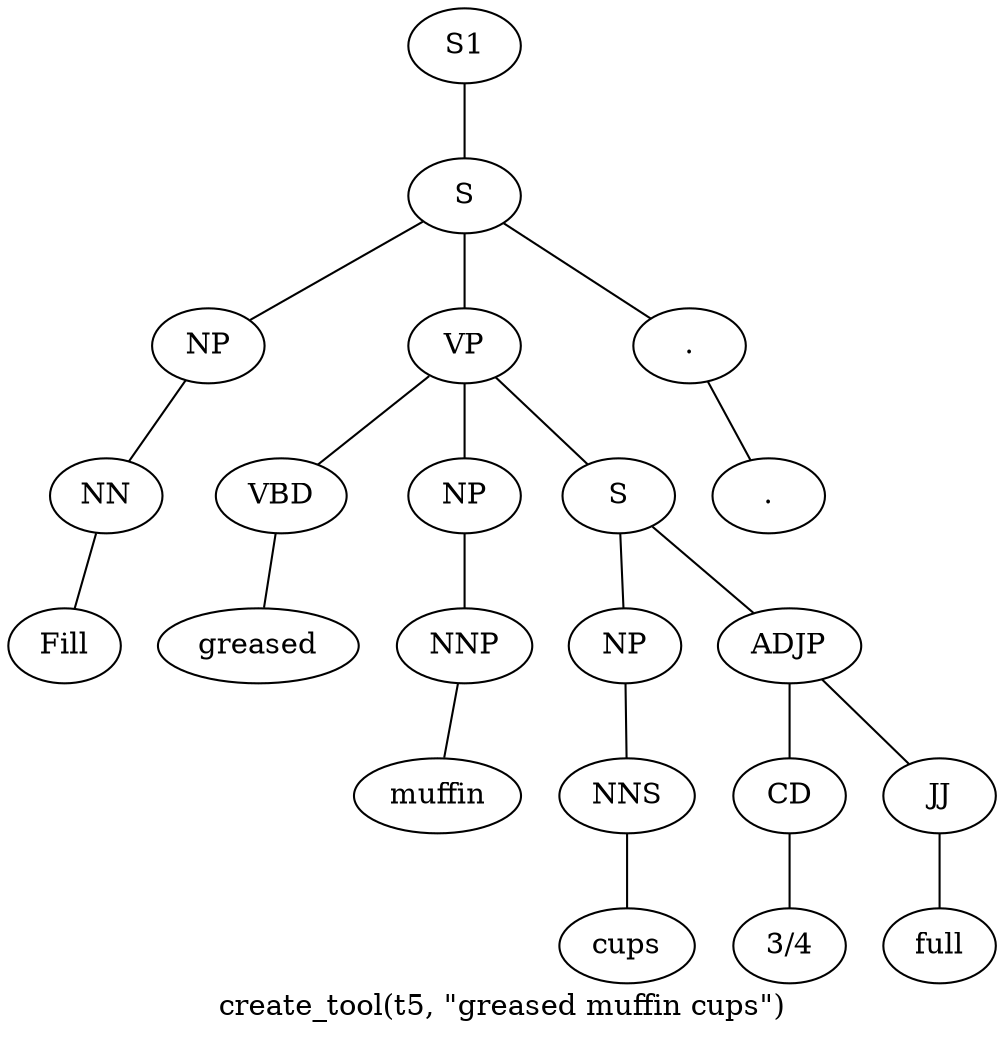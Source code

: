 graph SyntaxGraph {
	label = "create_tool(t5, \"greased muffin cups\")";
	Node0 [label="S1"];
	Node1 [label="S"];
	Node2 [label="NP"];
	Node3 [label="NN"];
	Node4 [label="Fill"];
	Node5 [label="VP"];
	Node6 [label="VBD"];
	Node7 [label="greased"];
	Node8 [label="NP"];
	Node9 [label="NNP"];
	Node10 [label="muffin"];
	Node11 [label="S"];
	Node12 [label="NP"];
	Node13 [label="NNS"];
	Node14 [label="cups"];
	Node15 [label="ADJP"];
	Node16 [label="CD"];
	Node17 [label="3/4"];
	Node18 [label="JJ"];
	Node19 [label="full"];
	Node20 [label="."];
	Node21 [label="."];

	Node0 -- Node1;
	Node1 -- Node2;
	Node1 -- Node5;
	Node1 -- Node20;
	Node2 -- Node3;
	Node3 -- Node4;
	Node5 -- Node6;
	Node5 -- Node8;
	Node5 -- Node11;
	Node6 -- Node7;
	Node8 -- Node9;
	Node9 -- Node10;
	Node11 -- Node12;
	Node11 -- Node15;
	Node12 -- Node13;
	Node13 -- Node14;
	Node15 -- Node16;
	Node15 -- Node18;
	Node16 -- Node17;
	Node18 -- Node19;
	Node20 -- Node21;
}